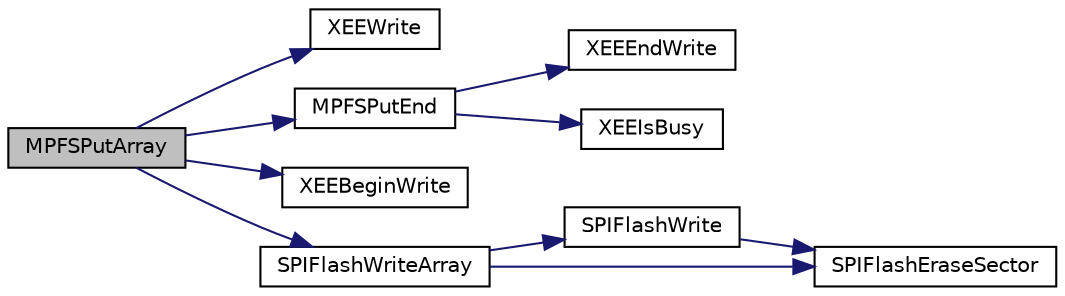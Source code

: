 digraph "MPFSPutArray"
{
  edge [fontname="Helvetica",fontsize="10",labelfontname="Helvetica",labelfontsize="10"];
  node [fontname="Helvetica",fontsize="10",shape=record];
  rankdir="LR";
  Node1 [label="MPFSPutArray",height=0.2,width=0.4,color="black", fillcolor="grey75", style="filled", fontcolor="black"];
  Node1 -> Node2 [color="midnightblue",fontsize="10",style="solid",fontname="Helvetica"];
  Node2 [label="XEEWrite",height=0.2,width=0.4,color="black", fillcolor="white", style="filled",URL="$_x_e_e_p_r_o_m_8h.html#a0fe4ca5a8d158c7243f485dab26f7d8a"];
  Node1 -> Node3 [color="midnightblue",fontsize="10",style="solid",fontname="Helvetica"];
  Node3 [label="MPFSPutEnd",height=0.2,width=0.4,color="black", fillcolor="white", style="filled",URL="$_m_p_f_s2_8c.html#a9f7f6bef65072dee05715035973b44f0"];
  Node3 -> Node4 [color="midnightblue",fontsize="10",style="solid",fontname="Helvetica"];
  Node4 [label="XEEEndWrite",height=0.2,width=0.4,color="black", fillcolor="white", style="filled",URL="$_x_e_e_p_r_o_m_8h.html#a6d20f42e7426114f3847f2d17ff229f7"];
  Node3 -> Node5 [color="midnightblue",fontsize="10",style="solid",fontname="Helvetica"];
  Node5 [label="XEEIsBusy",height=0.2,width=0.4,color="black", fillcolor="white", style="filled",URL="$_x_e_e_p_r_o_m_8h.html#a40a63569550b323304bb20df058a1a6c"];
  Node1 -> Node6 [color="midnightblue",fontsize="10",style="solid",fontname="Helvetica"];
  Node6 [label="XEEBeginWrite",height=0.2,width=0.4,color="black", fillcolor="white", style="filled",URL="$_x_e_e_p_r_o_m_8h.html#ae9e069983918e1555404f653ecf7925d"];
  Node1 -> Node7 [color="midnightblue",fontsize="10",style="solid",fontname="Helvetica"];
  Node7 [label="SPIFlashWriteArray",height=0.2,width=0.4,color="black", fillcolor="white", style="filled",URL="$_s_p_i_flash_8h.html#a83562e6fd8ec75b9f1eadbb183befc7c"];
  Node7 -> Node8 [color="midnightblue",fontsize="10",style="solid",fontname="Helvetica"];
  Node8 [label="SPIFlashWrite",height=0.2,width=0.4,color="black", fillcolor="white", style="filled",URL="$_s_p_i_flash_8c.html#ae1eaf63642c31e547e62ddeb20604cb0"];
  Node8 -> Node9 [color="midnightblue",fontsize="10",style="solid",fontname="Helvetica"];
  Node9 [label="SPIFlashEraseSector",height=0.2,width=0.4,color="black", fillcolor="white", style="filled",URL="$_s_p_i_flash_8c.html#a65cbb06d38e372c4cc96bc9b876ce779"];
  Node7 -> Node9 [color="midnightblue",fontsize="10",style="solid",fontname="Helvetica"];
}
